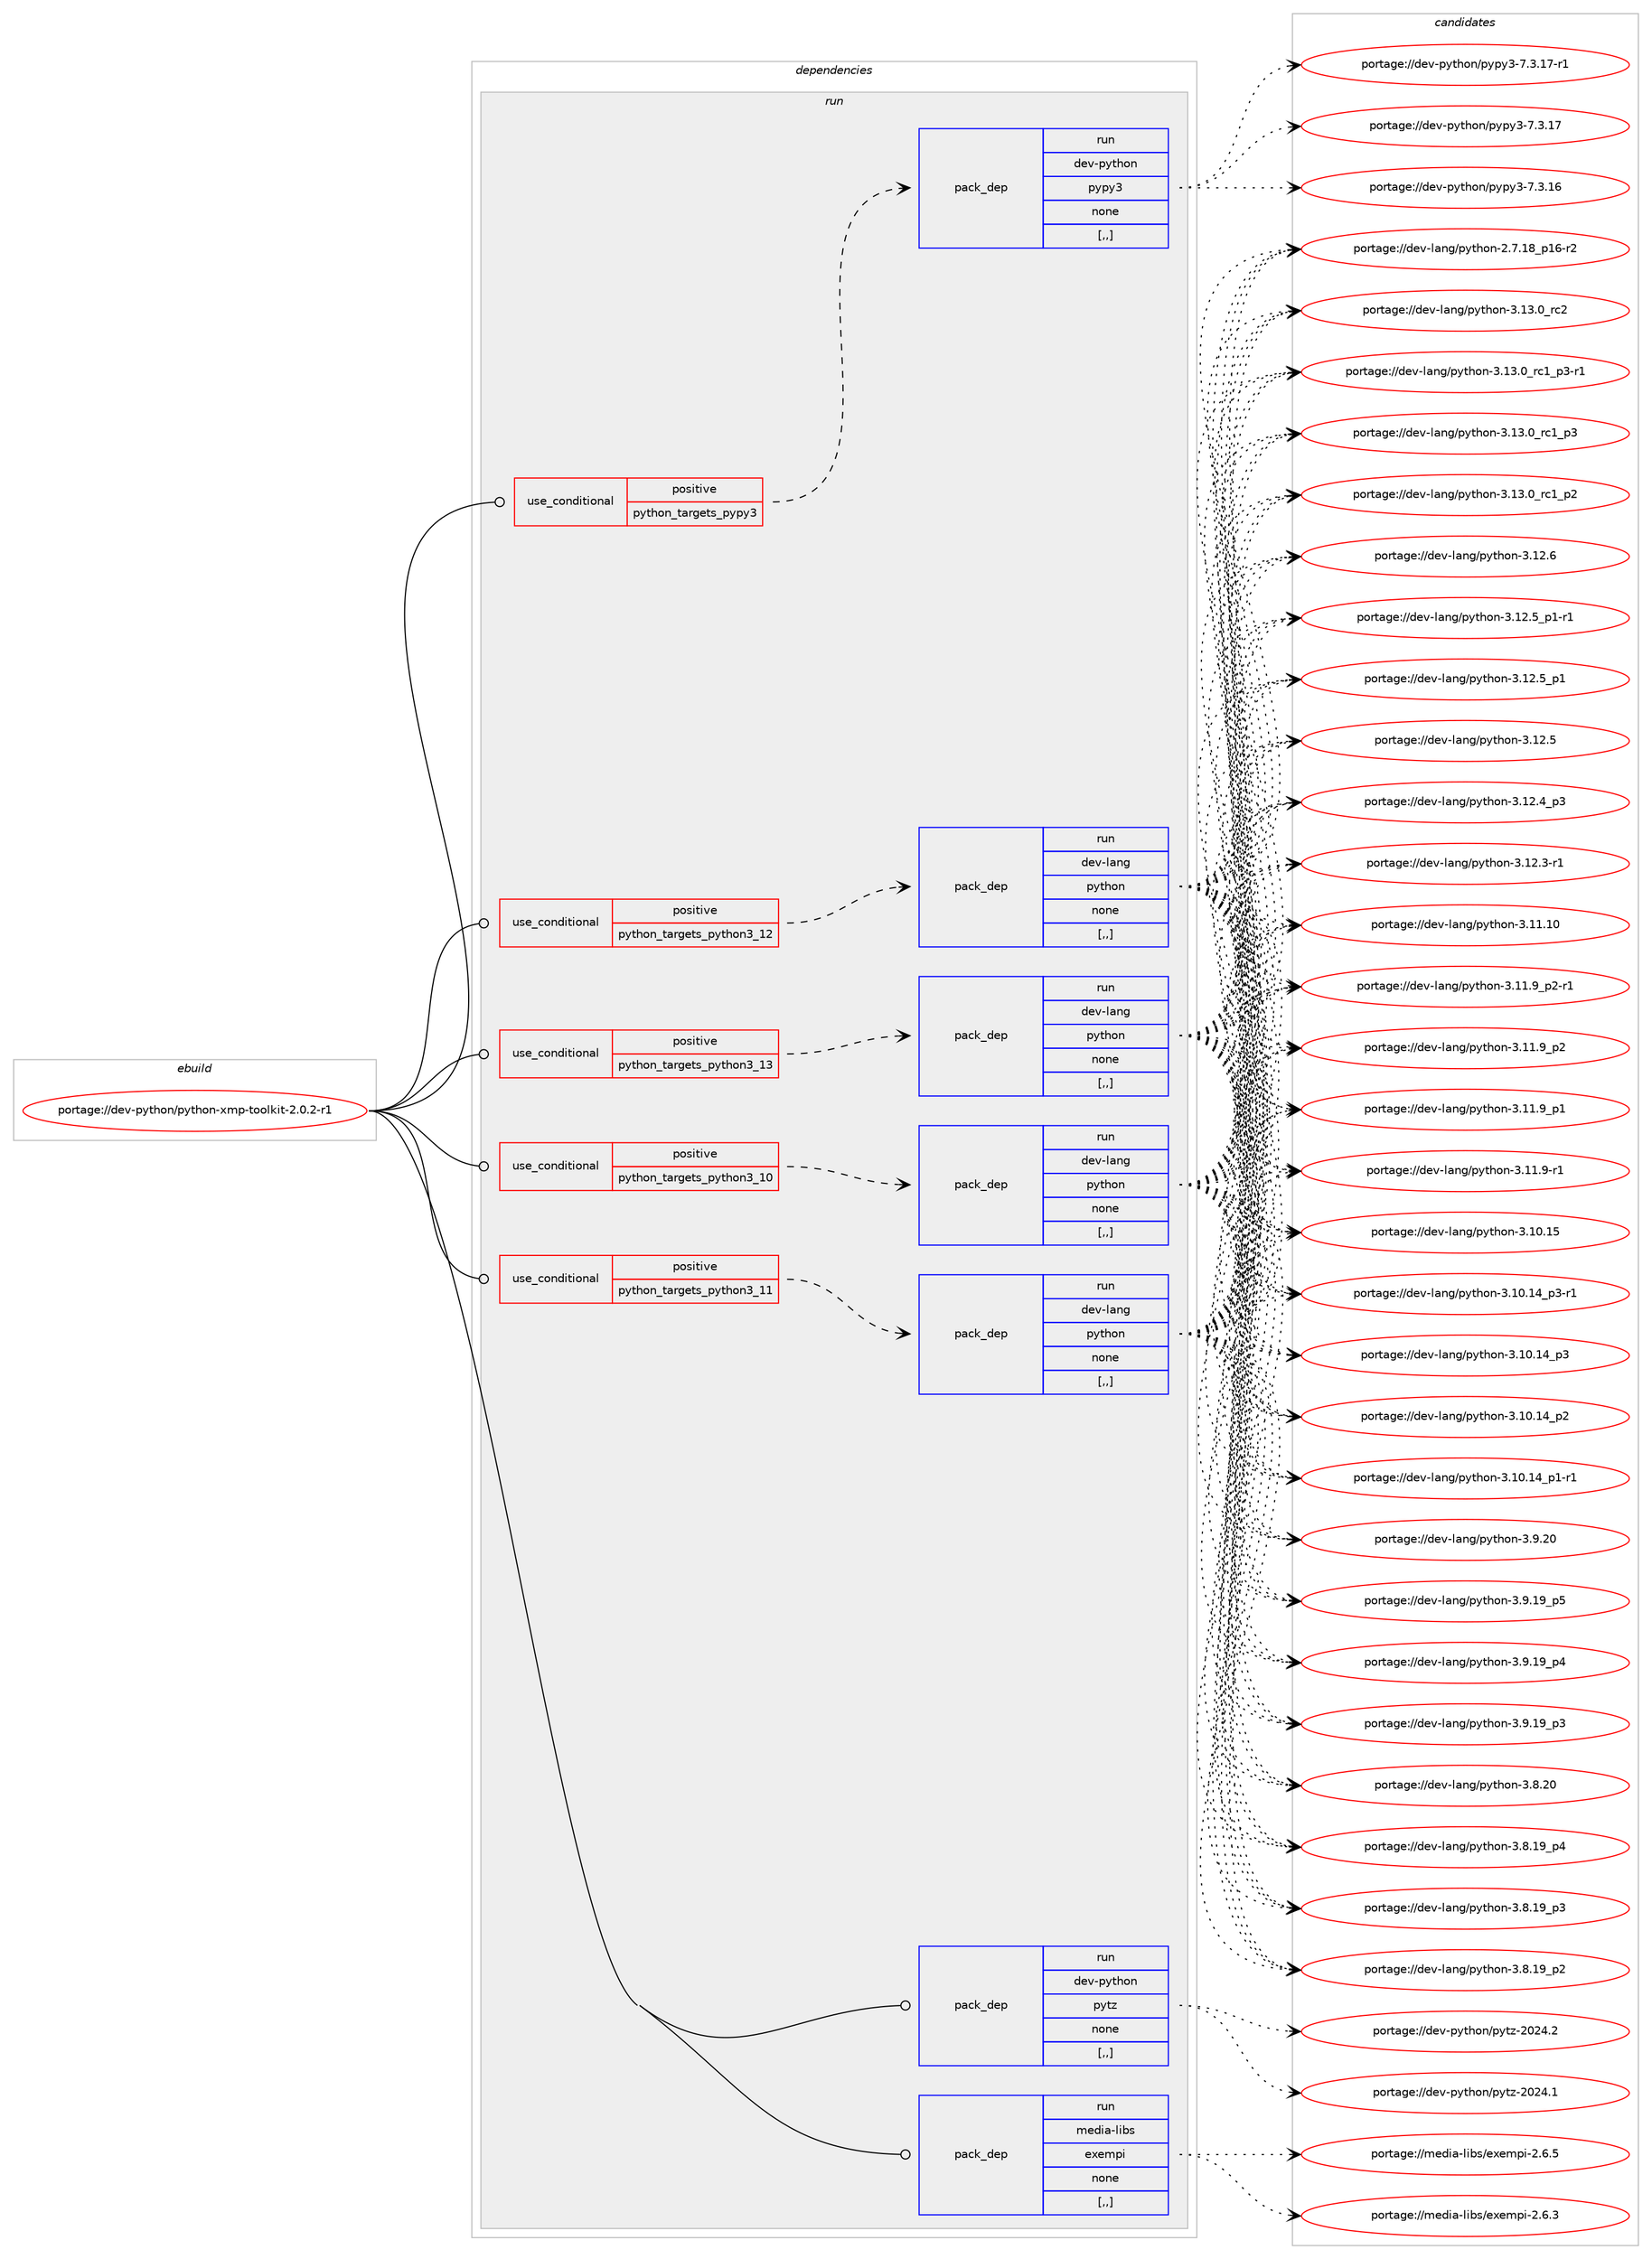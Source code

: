 digraph prolog {

# *************
# Graph options
# *************

newrank=true;
concentrate=true;
compound=true;
graph [rankdir=LR,fontname=Helvetica,fontsize=10,ranksep=1.5];#, ranksep=2.5, nodesep=0.2];
edge  [arrowhead=vee];
node  [fontname=Helvetica,fontsize=10];

# **********
# The ebuild
# **********

subgraph cluster_leftcol {
color=gray;
label=<<i>ebuild</i>>;
id [label="portage://dev-python/python-xmp-toolkit-2.0.2-r1", color=red, width=4, href="../dev-python/python-xmp-toolkit-2.0.2-r1.svg"];
}

# ****************
# The dependencies
# ****************

subgraph cluster_midcol {
color=gray;
label=<<i>dependencies</i>>;
subgraph cluster_compile {
fillcolor="#eeeeee";
style=filled;
label=<<i>compile</i>>;
}
subgraph cluster_compileandrun {
fillcolor="#eeeeee";
style=filled;
label=<<i>compile and run</i>>;
}
subgraph cluster_run {
fillcolor="#eeeeee";
style=filled;
label=<<i>run</i>>;
subgraph cond169058 {
dependency655736 [label=<<TABLE BORDER="0" CELLBORDER="1" CELLSPACING="0" CELLPADDING="4"><TR><TD ROWSPAN="3" CELLPADDING="10">use_conditional</TD></TR><TR><TD>positive</TD></TR><TR><TD>python_targets_pypy3</TD></TR></TABLE>>, shape=none, color=red];
subgraph pack481819 {
dependency655737 [label=<<TABLE BORDER="0" CELLBORDER="1" CELLSPACING="0" CELLPADDING="4" WIDTH="220"><TR><TD ROWSPAN="6" CELLPADDING="30">pack_dep</TD></TR><TR><TD WIDTH="110">run</TD></TR><TR><TD>dev-python</TD></TR><TR><TD>pypy3</TD></TR><TR><TD>none</TD></TR><TR><TD>[,,]</TD></TR></TABLE>>, shape=none, color=blue];
}
dependency655736:e -> dependency655737:w [weight=20,style="dashed",arrowhead="vee"];
}
id:e -> dependency655736:w [weight=20,style="solid",arrowhead="odot"];
subgraph cond169059 {
dependency655738 [label=<<TABLE BORDER="0" CELLBORDER="1" CELLSPACING="0" CELLPADDING="4"><TR><TD ROWSPAN="3" CELLPADDING="10">use_conditional</TD></TR><TR><TD>positive</TD></TR><TR><TD>python_targets_python3_10</TD></TR></TABLE>>, shape=none, color=red];
subgraph pack481820 {
dependency655739 [label=<<TABLE BORDER="0" CELLBORDER="1" CELLSPACING="0" CELLPADDING="4" WIDTH="220"><TR><TD ROWSPAN="6" CELLPADDING="30">pack_dep</TD></TR><TR><TD WIDTH="110">run</TD></TR><TR><TD>dev-lang</TD></TR><TR><TD>python</TD></TR><TR><TD>none</TD></TR><TR><TD>[,,]</TD></TR></TABLE>>, shape=none, color=blue];
}
dependency655738:e -> dependency655739:w [weight=20,style="dashed",arrowhead="vee"];
}
id:e -> dependency655738:w [weight=20,style="solid",arrowhead="odot"];
subgraph cond169060 {
dependency655740 [label=<<TABLE BORDER="0" CELLBORDER="1" CELLSPACING="0" CELLPADDING="4"><TR><TD ROWSPAN="3" CELLPADDING="10">use_conditional</TD></TR><TR><TD>positive</TD></TR><TR><TD>python_targets_python3_11</TD></TR></TABLE>>, shape=none, color=red];
subgraph pack481821 {
dependency655741 [label=<<TABLE BORDER="0" CELLBORDER="1" CELLSPACING="0" CELLPADDING="4" WIDTH="220"><TR><TD ROWSPAN="6" CELLPADDING="30">pack_dep</TD></TR><TR><TD WIDTH="110">run</TD></TR><TR><TD>dev-lang</TD></TR><TR><TD>python</TD></TR><TR><TD>none</TD></TR><TR><TD>[,,]</TD></TR></TABLE>>, shape=none, color=blue];
}
dependency655740:e -> dependency655741:w [weight=20,style="dashed",arrowhead="vee"];
}
id:e -> dependency655740:w [weight=20,style="solid",arrowhead="odot"];
subgraph cond169061 {
dependency655742 [label=<<TABLE BORDER="0" CELLBORDER="1" CELLSPACING="0" CELLPADDING="4"><TR><TD ROWSPAN="3" CELLPADDING="10">use_conditional</TD></TR><TR><TD>positive</TD></TR><TR><TD>python_targets_python3_12</TD></TR></TABLE>>, shape=none, color=red];
subgraph pack481822 {
dependency655743 [label=<<TABLE BORDER="0" CELLBORDER="1" CELLSPACING="0" CELLPADDING="4" WIDTH="220"><TR><TD ROWSPAN="6" CELLPADDING="30">pack_dep</TD></TR><TR><TD WIDTH="110">run</TD></TR><TR><TD>dev-lang</TD></TR><TR><TD>python</TD></TR><TR><TD>none</TD></TR><TR><TD>[,,]</TD></TR></TABLE>>, shape=none, color=blue];
}
dependency655742:e -> dependency655743:w [weight=20,style="dashed",arrowhead="vee"];
}
id:e -> dependency655742:w [weight=20,style="solid",arrowhead="odot"];
subgraph cond169062 {
dependency655744 [label=<<TABLE BORDER="0" CELLBORDER="1" CELLSPACING="0" CELLPADDING="4"><TR><TD ROWSPAN="3" CELLPADDING="10">use_conditional</TD></TR><TR><TD>positive</TD></TR><TR><TD>python_targets_python3_13</TD></TR></TABLE>>, shape=none, color=red];
subgraph pack481823 {
dependency655745 [label=<<TABLE BORDER="0" CELLBORDER="1" CELLSPACING="0" CELLPADDING="4" WIDTH="220"><TR><TD ROWSPAN="6" CELLPADDING="30">pack_dep</TD></TR><TR><TD WIDTH="110">run</TD></TR><TR><TD>dev-lang</TD></TR><TR><TD>python</TD></TR><TR><TD>none</TD></TR><TR><TD>[,,]</TD></TR></TABLE>>, shape=none, color=blue];
}
dependency655744:e -> dependency655745:w [weight=20,style="dashed",arrowhead="vee"];
}
id:e -> dependency655744:w [weight=20,style="solid",arrowhead="odot"];
subgraph pack481824 {
dependency655746 [label=<<TABLE BORDER="0" CELLBORDER="1" CELLSPACING="0" CELLPADDING="4" WIDTH="220"><TR><TD ROWSPAN="6" CELLPADDING="30">pack_dep</TD></TR><TR><TD WIDTH="110">run</TD></TR><TR><TD>dev-python</TD></TR><TR><TD>pytz</TD></TR><TR><TD>none</TD></TR><TR><TD>[,,]</TD></TR></TABLE>>, shape=none, color=blue];
}
id:e -> dependency655746:w [weight=20,style="solid",arrowhead="odot"];
subgraph pack481825 {
dependency655747 [label=<<TABLE BORDER="0" CELLBORDER="1" CELLSPACING="0" CELLPADDING="4" WIDTH="220"><TR><TD ROWSPAN="6" CELLPADDING="30">pack_dep</TD></TR><TR><TD WIDTH="110">run</TD></TR><TR><TD>media-libs</TD></TR><TR><TD>exempi</TD></TR><TR><TD>none</TD></TR><TR><TD>[,,]</TD></TR></TABLE>>, shape=none, color=blue];
}
id:e -> dependency655747:w [weight=20,style="solid",arrowhead="odot"];
}
}

# **************
# The candidates
# **************

subgraph cluster_choices {
rank=same;
color=gray;
label=<<i>candidates</i>>;

subgraph choice481819 {
color=black;
nodesep=1;
choice100101118451121211161041111104711212111212151455546514649554511449 [label="portage://dev-python/pypy3-7.3.17-r1", color=red, width=4,href="../dev-python/pypy3-7.3.17-r1.svg"];
choice10010111845112121116104111110471121211121215145554651464955 [label="portage://dev-python/pypy3-7.3.17", color=red, width=4,href="../dev-python/pypy3-7.3.17.svg"];
choice10010111845112121116104111110471121211121215145554651464954 [label="portage://dev-python/pypy3-7.3.16", color=red, width=4,href="../dev-python/pypy3-7.3.16.svg"];
dependency655737:e -> choice100101118451121211161041111104711212111212151455546514649554511449:w [style=dotted,weight="100"];
dependency655737:e -> choice10010111845112121116104111110471121211121215145554651464955:w [style=dotted,weight="100"];
dependency655737:e -> choice10010111845112121116104111110471121211121215145554651464954:w [style=dotted,weight="100"];
}
subgraph choice481820 {
color=black;
nodesep=1;
choice10010111845108971101034711212111610411111045514649514648951149950 [label="portage://dev-lang/python-3.13.0_rc2", color=red, width=4,href="../dev-lang/python-3.13.0_rc2.svg"];
choice1001011184510897110103471121211161041111104551464951464895114994995112514511449 [label="portage://dev-lang/python-3.13.0_rc1_p3-r1", color=red, width=4,href="../dev-lang/python-3.13.0_rc1_p3-r1.svg"];
choice100101118451089711010347112121116104111110455146495146489511499499511251 [label="portage://dev-lang/python-3.13.0_rc1_p3", color=red, width=4,href="../dev-lang/python-3.13.0_rc1_p3.svg"];
choice100101118451089711010347112121116104111110455146495146489511499499511250 [label="portage://dev-lang/python-3.13.0_rc1_p2", color=red, width=4,href="../dev-lang/python-3.13.0_rc1_p2.svg"];
choice10010111845108971101034711212111610411111045514649504654 [label="portage://dev-lang/python-3.12.6", color=red, width=4,href="../dev-lang/python-3.12.6.svg"];
choice1001011184510897110103471121211161041111104551464950465395112494511449 [label="portage://dev-lang/python-3.12.5_p1-r1", color=red, width=4,href="../dev-lang/python-3.12.5_p1-r1.svg"];
choice100101118451089711010347112121116104111110455146495046539511249 [label="portage://dev-lang/python-3.12.5_p1", color=red, width=4,href="../dev-lang/python-3.12.5_p1.svg"];
choice10010111845108971101034711212111610411111045514649504653 [label="portage://dev-lang/python-3.12.5", color=red, width=4,href="../dev-lang/python-3.12.5.svg"];
choice100101118451089711010347112121116104111110455146495046529511251 [label="portage://dev-lang/python-3.12.4_p3", color=red, width=4,href="../dev-lang/python-3.12.4_p3.svg"];
choice100101118451089711010347112121116104111110455146495046514511449 [label="portage://dev-lang/python-3.12.3-r1", color=red, width=4,href="../dev-lang/python-3.12.3-r1.svg"];
choice1001011184510897110103471121211161041111104551464949464948 [label="portage://dev-lang/python-3.11.10", color=red, width=4,href="../dev-lang/python-3.11.10.svg"];
choice1001011184510897110103471121211161041111104551464949465795112504511449 [label="portage://dev-lang/python-3.11.9_p2-r1", color=red, width=4,href="../dev-lang/python-3.11.9_p2-r1.svg"];
choice100101118451089711010347112121116104111110455146494946579511250 [label="portage://dev-lang/python-3.11.9_p2", color=red, width=4,href="../dev-lang/python-3.11.9_p2.svg"];
choice100101118451089711010347112121116104111110455146494946579511249 [label="portage://dev-lang/python-3.11.9_p1", color=red, width=4,href="../dev-lang/python-3.11.9_p1.svg"];
choice100101118451089711010347112121116104111110455146494946574511449 [label="portage://dev-lang/python-3.11.9-r1", color=red, width=4,href="../dev-lang/python-3.11.9-r1.svg"];
choice1001011184510897110103471121211161041111104551464948464953 [label="portage://dev-lang/python-3.10.15", color=red, width=4,href="../dev-lang/python-3.10.15.svg"];
choice100101118451089711010347112121116104111110455146494846495295112514511449 [label="portage://dev-lang/python-3.10.14_p3-r1", color=red, width=4,href="../dev-lang/python-3.10.14_p3-r1.svg"];
choice10010111845108971101034711212111610411111045514649484649529511251 [label="portage://dev-lang/python-3.10.14_p3", color=red, width=4,href="../dev-lang/python-3.10.14_p3.svg"];
choice10010111845108971101034711212111610411111045514649484649529511250 [label="portage://dev-lang/python-3.10.14_p2", color=red, width=4,href="../dev-lang/python-3.10.14_p2.svg"];
choice100101118451089711010347112121116104111110455146494846495295112494511449 [label="portage://dev-lang/python-3.10.14_p1-r1", color=red, width=4,href="../dev-lang/python-3.10.14_p1-r1.svg"];
choice10010111845108971101034711212111610411111045514657465048 [label="portage://dev-lang/python-3.9.20", color=red, width=4,href="../dev-lang/python-3.9.20.svg"];
choice100101118451089711010347112121116104111110455146574649579511253 [label="portage://dev-lang/python-3.9.19_p5", color=red, width=4,href="../dev-lang/python-3.9.19_p5.svg"];
choice100101118451089711010347112121116104111110455146574649579511252 [label="portage://dev-lang/python-3.9.19_p4", color=red, width=4,href="../dev-lang/python-3.9.19_p4.svg"];
choice100101118451089711010347112121116104111110455146574649579511251 [label="portage://dev-lang/python-3.9.19_p3", color=red, width=4,href="../dev-lang/python-3.9.19_p3.svg"];
choice10010111845108971101034711212111610411111045514656465048 [label="portage://dev-lang/python-3.8.20", color=red, width=4,href="../dev-lang/python-3.8.20.svg"];
choice100101118451089711010347112121116104111110455146564649579511252 [label="portage://dev-lang/python-3.8.19_p4", color=red, width=4,href="../dev-lang/python-3.8.19_p4.svg"];
choice100101118451089711010347112121116104111110455146564649579511251 [label="portage://dev-lang/python-3.8.19_p3", color=red, width=4,href="../dev-lang/python-3.8.19_p3.svg"];
choice100101118451089711010347112121116104111110455146564649579511250 [label="portage://dev-lang/python-3.8.19_p2", color=red, width=4,href="../dev-lang/python-3.8.19_p2.svg"];
choice100101118451089711010347112121116104111110455046554649569511249544511450 [label="portage://dev-lang/python-2.7.18_p16-r2", color=red, width=4,href="../dev-lang/python-2.7.18_p16-r2.svg"];
dependency655739:e -> choice10010111845108971101034711212111610411111045514649514648951149950:w [style=dotted,weight="100"];
dependency655739:e -> choice1001011184510897110103471121211161041111104551464951464895114994995112514511449:w [style=dotted,weight="100"];
dependency655739:e -> choice100101118451089711010347112121116104111110455146495146489511499499511251:w [style=dotted,weight="100"];
dependency655739:e -> choice100101118451089711010347112121116104111110455146495146489511499499511250:w [style=dotted,weight="100"];
dependency655739:e -> choice10010111845108971101034711212111610411111045514649504654:w [style=dotted,weight="100"];
dependency655739:e -> choice1001011184510897110103471121211161041111104551464950465395112494511449:w [style=dotted,weight="100"];
dependency655739:e -> choice100101118451089711010347112121116104111110455146495046539511249:w [style=dotted,weight="100"];
dependency655739:e -> choice10010111845108971101034711212111610411111045514649504653:w [style=dotted,weight="100"];
dependency655739:e -> choice100101118451089711010347112121116104111110455146495046529511251:w [style=dotted,weight="100"];
dependency655739:e -> choice100101118451089711010347112121116104111110455146495046514511449:w [style=dotted,weight="100"];
dependency655739:e -> choice1001011184510897110103471121211161041111104551464949464948:w [style=dotted,weight="100"];
dependency655739:e -> choice1001011184510897110103471121211161041111104551464949465795112504511449:w [style=dotted,weight="100"];
dependency655739:e -> choice100101118451089711010347112121116104111110455146494946579511250:w [style=dotted,weight="100"];
dependency655739:e -> choice100101118451089711010347112121116104111110455146494946579511249:w [style=dotted,weight="100"];
dependency655739:e -> choice100101118451089711010347112121116104111110455146494946574511449:w [style=dotted,weight="100"];
dependency655739:e -> choice1001011184510897110103471121211161041111104551464948464953:w [style=dotted,weight="100"];
dependency655739:e -> choice100101118451089711010347112121116104111110455146494846495295112514511449:w [style=dotted,weight="100"];
dependency655739:e -> choice10010111845108971101034711212111610411111045514649484649529511251:w [style=dotted,weight="100"];
dependency655739:e -> choice10010111845108971101034711212111610411111045514649484649529511250:w [style=dotted,weight="100"];
dependency655739:e -> choice100101118451089711010347112121116104111110455146494846495295112494511449:w [style=dotted,weight="100"];
dependency655739:e -> choice10010111845108971101034711212111610411111045514657465048:w [style=dotted,weight="100"];
dependency655739:e -> choice100101118451089711010347112121116104111110455146574649579511253:w [style=dotted,weight="100"];
dependency655739:e -> choice100101118451089711010347112121116104111110455146574649579511252:w [style=dotted,weight="100"];
dependency655739:e -> choice100101118451089711010347112121116104111110455146574649579511251:w [style=dotted,weight="100"];
dependency655739:e -> choice10010111845108971101034711212111610411111045514656465048:w [style=dotted,weight="100"];
dependency655739:e -> choice100101118451089711010347112121116104111110455146564649579511252:w [style=dotted,weight="100"];
dependency655739:e -> choice100101118451089711010347112121116104111110455146564649579511251:w [style=dotted,weight="100"];
dependency655739:e -> choice100101118451089711010347112121116104111110455146564649579511250:w [style=dotted,weight="100"];
dependency655739:e -> choice100101118451089711010347112121116104111110455046554649569511249544511450:w [style=dotted,weight="100"];
}
subgraph choice481821 {
color=black;
nodesep=1;
choice10010111845108971101034711212111610411111045514649514648951149950 [label="portage://dev-lang/python-3.13.0_rc2", color=red, width=4,href="../dev-lang/python-3.13.0_rc2.svg"];
choice1001011184510897110103471121211161041111104551464951464895114994995112514511449 [label="portage://dev-lang/python-3.13.0_rc1_p3-r1", color=red, width=4,href="../dev-lang/python-3.13.0_rc1_p3-r1.svg"];
choice100101118451089711010347112121116104111110455146495146489511499499511251 [label="portage://dev-lang/python-3.13.0_rc1_p3", color=red, width=4,href="../dev-lang/python-3.13.0_rc1_p3.svg"];
choice100101118451089711010347112121116104111110455146495146489511499499511250 [label="portage://dev-lang/python-3.13.0_rc1_p2", color=red, width=4,href="../dev-lang/python-3.13.0_rc1_p2.svg"];
choice10010111845108971101034711212111610411111045514649504654 [label="portage://dev-lang/python-3.12.6", color=red, width=4,href="../dev-lang/python-3.12.6.svg"];
choice1001011184510897110103471121211161041111104551464950465395112494511449 [label="portage://dev-lang/python-3.12.5_p1-r1", color=red, width=4,href="../dev-lang/python-3.12.5_p1-r1.svg"];
choice100101118451089711010347112121116104111110455146495046539511249 [label="portage://dev-lang/python-3.12.5_p1", color=red, width=4,href="../dev-lang/python-3.12.5_p1.svg"];
choice10010111845108971101034711212111610411111045514649504653 [label="portage://dev-lang/python-3.12.5", color=red, width=4,href="../dev-lang/python-3.12.5.svg"];
choice100101118451089711010347112121116104111110455146495046529511251 [label="portage://dev-lang/python-3.12.4_p3", color=red, width=4,href="../dev-lang/python-3.12.4_p3.svg"];
choice100101118451089711010347112121116104111110455146495046514511449 [label="portage://dev-lang/python-3.12.3-r1", color=red, width=4,href="../dev-lang/python-3.12.3-r1.svg"];
choice1001011184510897110103471121211161041111104551464949464948 [label="portage://dev-lang/python-3.11.10", color=red, width=4,href="../dev-lang/python-3.11.10.svg"];
choice1001011184510897110103471121211161041111104551464949465795112504511449 [label="portage://dev-lang/python-3.11.9_p2-r1", color=red, width=4,href="../dev-lang/python-3.11.9_p2-r1.svg"];
choice100101118451089711010347112121116104111110455146494946579511250 [label="portage://dev-lang/python-3.11.9_p2", color=red, width=4,href="../dev-lang/python-3.11.9_p2.svg"];
choice100101118451089711010347112121116104111110455146494946579511249 [label="portage://dev-lang/python-3.11.9_p1", color=red, width=4,href="../dev-lang/python-3.11.9_p1.svg"];
choice100101118451089711010347112121116104111110455146494946574511449 [label="portage://dev-lang/python-3.11.9-r1", color=red, width=4,href="../dev-lang/python-3.11.9-r1.svg"];
choice1001011184510897110103471121211161041111104551464948464953 [label="portage://dev-lang/python-3.10.15", color=red, width=4,href="../dev-lang/python-3.10.15.svg"];
choice100101118451089711010347112121116104111110455146494846495295112514511449 [label="portage://dev-lang/python-3.10.14_p3-r1", color=red, width=4,href="../dev-lang/python-3.10.14_p3-r1.svg"];
choice10010111845108971101034711212111610411111045514649484649529511251 [label="portage://dev-lang/python-3.10.14_p3", color=red, width=4,href="../dev-lang/python-3.10.14_p3.svg"];
choice10010111845108971101034711212111610411111045514649484649529511250 [label="portage://dev-lang/python-3.10.14_p2", color=red, width=4,href="../dev-lang/python-3.10.14_p2.svg"];
choice100101118451089711010347112121116104111110455146494846495295112494511449 [label="portage://dev-lang/python-3.10.14_p1-r1", color=red, width=4,href="../dev-lang/python-3.10.14_p1-r1.svg"];
choice10010111845108971101034711212111610411111045514657465048 [label="portage://dev-lang/python-3.9.20", color=red, width=4,href="../dev-lang/python-3.9.20.svg"];
choice100101118451089711010347112121116104111110455146574649579511253 [label="portage://dev-lang/python-3.9.19_p5", color=red, width=4,href="../dev-lang/python-3.9.19_p5.svg"];
choice100101118451089711010347112121116104111110455146574649579511252 [label="portage://dev-lang/python-3.9.19_p4", color=red, width=4,href="../dev-lang/python-3.9.19_p4.svg"];
choice100101118451089711010347112121116104111110455146574649579511251 [label="portage://dev-lang/python-3.9.19_p3", color=red, width=4,href="../dev-lang/python-3.9.19_p3.svg"];
choice10010111845108971101034711212111610411111045514656465048 [label="portage://dev-lang/python-3.8.20", color=red, width=4,href="../dev-lang/python-3.8.20.svg"];
choice100101118451089711010347112121116104111110455146564649579511252 [label="portage://dev-lang/python-3.8.19_p4", color=red, width=4,href="../dev-lang/python-3.8.19_p4.svg"];
choice100101118451089711010347112121116104111110455146564649579511251 [label="portage://dev-lang/python-3.8.19_p3", color=red, width=4,href="../dev-lang/python-3.8.19_p3.svg"];
choice100101118451089711010347112121116104111110455146564649579511250 [label="portage://dev-lang/python-3.8.19_p2", color=red, width=4,href="../dev-lang/python-3.8.19_p2.svg"];
choice100101118451089711010347112121116104111110455046554649569511249544511450 [label="portage://dev-lang/python-2.7.18_p16-r2", color=red, width=4,href="../dev-lang/python-2.7.18_p16-r2.svg"];
dependency655741:e -> choice10010111845108971101034711212111610411111045514649514648951149950:w [style=dotted,weight="100"];
dependency655741:e -> choice1001011184510897110103471121211161041111104551464951464895114994995112514511449:w [style=dotted,weight="100"];
dependency655741:e -> choice100101118451089711010347112121116104111110455146495146489511499499511251:w [style=dotted,weight="100"];
dependency655741:e -> choice100101118451089711010347112121116104111110455146495146489511499499511250:w [style=dotted,weight="100"];
dependency655741:e -> choice10010111845108971101034711212111610411111045514649504654:w [style=dotted,weight="100"];
dependency655741:e -> choice1001011184510897110103471121211161041111104551464950465395112494511449:w [style=dotted,weight="100"];
dependency655741:e -> choice100101118451089711010347112121116104111110455146495046539511249:w [style=dotted,weight="100"];
dependency655741:e -> choice10010111845108971101034711212111610411111045514649504653:w [style=dotted,weight="100"];
dependency655741:e -> choice100101118451089711010347112121116104111110455146495046529511251:w [style=dotted,weight="100"];
dependency655741:e -> choice100101118451089711010347112121116104111110455146495046514511449:w [style=dotted,weight="100"];
dependency655741:e -> choice1001011184510897110103471121211161041111104551464949464948:w [style=dotted,weight="100"];
dependency655741:e -> choice1001011184510897110103471121211161041111104551464949465795112504511449:w [style=dotted,weight="100"];
dependency655741:e -> choice100101118451089711010347112121116104111110455146494946579511250:w [style=dotted,weight="100"];
dependency655741:e -> choice100101118451089711010347112121116104111110455146494946579511249:w [style=dotted,weight="100"];
dependency655741:e -> choice100101118451089711010347112121116104111110455146494946574511449:w [style=dotted,weight="100"];
dependency655741:e -> choice1001011184510897110103471121211161041111104551464948464953:w [style=dotted,weight="100"];
dependency655741:e -> choice100101118451089711010347112121116104111110455146494846495295112514511449:w [style=dotted,weight="100"];
dependency655741:e -> choice10010111845108971101034711212111610411111045514649484649529511251:w [style=dotted,weight="100"];
dependency655741:e -> choice10010111845108971101034711212111610411111045514649484649529511250:w [style=dotted,weight="100"];
dependency655741:e -> choice100101118451089711010347112121116104111110455146494846495295112494511449:w [style=dotted,weight="100"];
dependency655741:e -> choice10010111845108971101034711212111610411111045514657465048:w [style=dotted,weight="100"];
dependency655741:e -> choice100101118451089711010347112121116104111110455146574649579511253:w [style=dotted,weight="100"];
dependency655741:e -> choice100101118451089711010347112121116104111110455146574649579511252:w [style=dotted,weight="100"];
dependency655741:e -> choice100101118451089711010347112121116104111110455146574649579511251:w [style=dotted,weight="100"];
dependency655741:e -> choice10010111845108971101034711212111610411111045514656465048:w [style=dotted,weight="100"];
dependency655741:e -> choice100101118451089711010347112121116104111110455146564649579511252:w [style=dotted,weight="100"];
dependency655741:e -> choice100101118451089711010347112121116104111110455146564649579511251:w [style=dotted,weight="100"];
dependency655741:e -> choice100101118451089711010347112121116104111110455146564649579511250:w [style=dotted,weight="100"];
dependency655741:e -> choice100101118451089711010347112121116104111110455046554649569511249544511450:w [style=dotted,weight="100"];
}
subgraph choice481822 {
color=black;
nodesep=1;
choice10010111845108971101034711212111610411111045514649514648951149950 [label="portage://dev-lang/python-3.13.0_rc2", color=red, width=4,href="../dev-lang/python-3.13.0_rc2.svg"];
choice1001011184510897110103471121211161041111104551464951464895114994995112514511449 [label="portage://dev-lang/python-3.13.0_rc1_p3-r1", color=red, width=4,href="../dev-lang/python-3.13.0_rc1_p3-r1.svg"];
choice100101118451089711010347112121116104111110455146495146489511499499511251 [label="portage://dev-lang/python-3.13.0_rc1_p3", color=red, width=4,href="../dev-lang/python-3.13.0_rc1_p3.svg"];
choice100101118451089711010347112121116104111110455146495146489511499499511250 [label="portage://dev-lang/python-3.13.0_rc1_p2", color=red, width=4,href="../dev-lang/python-3.13.0_rc1_p2.svg"];
choice10010111845108971101034711212111610411111045514649504654 [label="portage://dev-lang/python-3.12.6", color=red, width=4,href="../dev-lang/python-3.12.6.svg"];
choice1001011184510897110103471121211161041111104551464950465395112494511449 [label="portage://dev-lang/python-3.12.5_p1-r1", color=red, width=4,href="../dev-lang/python-3.12.5_p1-r1.svg"];
choice100101118451089711010347112121116104111110455146495046539511249 [label="portage://dev-lang/python-3.12.5_p1", color=red, width=4,href="../dev-lang/python-3.12.5_p1.svg"];
choice10010111845108971101034711212111610411111045514649504653 [label="portage://dev-lang/python-3.12.5", color=red, width=4,href="../dev-lang/python-3.12.5.svg"];
choice100101118451089711010347112121116104111110455146495046529511251 [label="portage://dev-lang/python-3.12.4_p3", color=red, width=4,href="../dev-lang/python-3.12.4_p3.svg"];
choice100101118451089711010347112121116104111110455146495046514511449 [label="portage://dev-lang/python-3.12.3-r1", color=red, width=4,href="../dev-lang/python-3.12.3-r1.svg"];
choice1001011184510897110103471121211161041111104551464949464948 [label="portage://dev-lang/python-3.11.10", color=red, width=4,href="../dev-lang/python-3.11.10.svg"];
choice1001011184510897110103471121211161041111104551464949465795112504511449 [label="portage://dev-lang/python-3.11.9_p2-r1", color=red, width=4,href="../dev-lang/python-3.11.9_p2-r1.svg"];
choice100101118451089711010347112121116104111110455146494946579511250 [label="portage://dev-lang/python-3.11.9_p2", color=red, width=4,href="../dev-lang/python-3.11.9_p2.svg"];
choice100101118451089711010347112121116104111110455146494946579511249 [label="portage://dev-lang/python-3.11.9_p1", color=red, width=4,href="../dev-lang/python-3.11.9_p1.svg"];
choice100101118451089711010347112121116104111110455146494946574511449 [label="portage://dev-lang/python-3.11.9-r1", color=red, width=4,href="../dev-lang/python-3.11.9-r1.svg"];
choice1001011184510897110103471121211161041111104551464948464953 [label="portage://dev-lang/python-3.10.15", color=red, width=4,href="../dev-lang/python-3.10.15.svg"];
choice100101118451089711010347112121116104111110455146494846495295112514511449 [label="portage://dev-lang/python-3.10.14_p3-r1", color=red, width=4,href="../dev-lang/python-3.10.14_p3-r1.svg"];
choice10010111845108971101034711212111610411111045514649484649529511251 [label="portage://dev-lang/python-3.10.14_p3", color=red, width=4,href="../dev-lang/python-3.10.14_p3.svg"];
choice10010111845108971101034711212111610411111045514649484649529511250 [label="portage://dev-lang/python-3.10.14_p2", color=red, width=4,href="../dev-lang/python-3.10.14_p2.svg"];
choice100101118451089711010347112121116104111110455146494846495295112494511449 [label="portage://dev-lang/python-3.10.14_p1-r1", color=red, width=4,href="../dev-lang/python-3.10.14_p1-r1.svg"];
choice10010111845108971101034711212111610411111045514657465048 [label="portage://dev-lang/python-3.9.20", color=red, width=4,href="../dev-lang/python-3.9.20.svg"];
choice100101118451089711010347112121116104111110455146574649579511253 [label="portage://dev-lang/python-3.9.19_p5", color=red, width=4,href="../dev-lang/python-3.9.19_p5.svg"];
choice100101118451089711010347112121116104111110455146574649579511252 [label="portage://dev-lang/python-3.9.19_p4", color=red, width=4,href="../dev-lang/python-3.9.19_p4.svg"];
choice100101118451089711010347112121116104111110455146574649579511251 [label="portage://dev-lang/python-3.9.19_p3", color=red, width=4,href="../dev-lang/python-3.9.19_p3.svg"];
choice10010111845108971101034711212111610411111045514656465048 [label="portage://dev-lang/python-3.8.20", color=red, width=4,href="../dev-lang/python-3.8.20.svg"];
choice100101118451089711010347112121116104111110455146564649579511252 [label="portage://dev-lang/python-3.8.19_p4", color=red, width=4,href="../dev-lang/python-3.8.19_p4.svg"];
choice100101118451089711010347112121116104111110455146564649579511251 [label="portage://dev-lang/python-3.8.19_p3", color=red, width=4,href="../dev-lang/python-3.8.19_p3.svg"];
choice100101118451089711010347112121116104111110455146564649579511250 [label="portage://dev-lang/python-3.8.19_p2", color=red, width=4,href="../dev-lang/python-3.8.19_p2.svg"];
choice100101118451089711010347112121116104111110455046554649569511249544511450 [label="portage://dev-lang/python-2.7.18_p16-r2", color=red, width=4,href="../dev-lang/python-2.7.18_p16-r2.svg"];
dependency655743:e -> choice10010111845108971101034711212111610411111045514649514648951149950:w [style=dotted,weight="100"];
dependency655743:e -> choice1001011184510897110103471121211161041111104551464951464895114994995112514511449:w [style=dotted,weight="100"];
dependency655743:e -> choice100101118451089711010347112121116104111110455146495146489511499499511251:w [style=dotted,weight="100"];
dependency655743:e -> choice100101118451089711010347112121116104111110455146495146489511499499511250:w [style=dotted,weight="100"];
dependency655743:e -> choice10010111845108971101034711212111610411111045514649504654:w [style=dotted,weight="100"];
dependency655743:e -> choice1001011184510897110103471121211161041111104551464950465395112494511449:w [style=dotted,weight="100"];
dependency655743:e -> choice100101118451089711010347112121116104111110455146495046539511249:w [style=dotted,weight="100"];
dependency655743:e -> choice10010111845108971101034711212111610411111045514649504653:w [style=dotted,weight="100"];
dependency655743:e -> choice100101118451089711010347112121116104111110455146495046529511251:w [style=dotted,weight="100"];
dependency655743:e -> choice100101118451089711010347112121116104111110455146495046514511449:w [style=dotted,weight="100"];
dependency655743:e -> choice1001011184510897110103471121211161041111104551464949464948:w [style=dotted,weight="100"];
dependency655743:e -> choice1001011184510897110103471121211161041111104551464949465795112504511449:w [style=dotted,weight="100"];
dependency655743:e -> choice100101118451089711010347112121116104111110455146494946579511250:w [style=dotted,weight="100"];
dependency655743:e -> choice100101118451089711010347112121116104111110455146494946579511249:w [style=dotted,weight="100"];
dependency655743:e -> choice100101118451089711010347112121116104111110455146494946574511449:w [style=dotted,weight="100"];
dependency655743:e -> choice1001011184510897110103471121211161041111104551464948464953:w [style=dotted,weight="100"];
dependency655743:e -> choice100101118451089711010347112121116104111110455146494846495295112514511449:w [style=dotted,weight="100"];
dependency655743:e -> choice10010111845108971101034711212111610411111045514649484649529511251:w [style=dotted,weight="100"];
dependency655743:e -> choice10010111845108971101034711212111610411111045514649484649529511250:w [style=dotted,weight="100"];
dependency655743:e -> choice100101118451089711010347112121116104111110455146494846495295112494511449:w [style=dotted,weight="100"];
dependency655743:e -> choice10010111845108971101034711212111610411111045514657465048:w [style=dotted,weight="100"];
dependency655743:e -> choice100101118451089711010347112121116104111110455146574649579511253:w [style=dotted,weight="100"];
dependency655743:e -> choice100101118451089711010347112121116104111110455146574649579511252:w [style=dotted,weight="100"];
dependency655743:e -> choice100101118451089711010347112121116104111110455146574649579511251:w [style=dotted,weight="100"];
dependency655743:e -> choice10010111845108971101034711212111610411111045514656465048:w [style=dotted,weight="100"];
dependency655743:e -> choice100101118451089711010347112121116104111110455146564649579511252:w [style=dotted,weight="100"];
dependency655743:e -> choice100101118451089711010347112121116104111110455146564649579511251:w [style=dotted,weight="100"];
dependency655743:e -> choice100101118451089711010347112121116104111110455146564649579511250:w [style=dotted,weight="100"];
dependency655743:e -> choice100101118451089711010347112121116104111110455046554649569511249544511450:w [style=dotted,weight="100"];
}
subgraph choice481823 {
color=black;
nodesep=1;
choice10010111845108971101034711212111610411111045514649514648951149950 [label="portage://dev-lang/python-3.13.0_rc2", color=red, width=4,href="../dev-lang/python-3.13.0_rc2.svg"];
choice1001011184510897110103471121211161041111104551464951464895114994995112514511449 [label="portage://dev-lang/python-3.13.0_rc1_p3-r1", color=red, width=4,href="../dev-lang/python-3.13.0_rc1_p3-r1.svg"];
choice100101118451089711010347112121116104111110455146495146489511499499511251 [label="portage://dev-lang/python-3.13.0_rc1_p3", color=red, width=4,href="../dev-lang/python-3.13.0_rc1_p3.svg"];
choice100101118451089711010347112121116104111110455146495146489511499499511250 [label="portage://dev-lang/python-3.13.0_rc1_p2", color=red, width=4,href="../dev-lang/python-3.13.0_rc1_p2.svg"];
choice10010111845108971101034711212111610411111045514649504654 [label="portage://dev-lang/python-3.12.6", color=red, width=4,href="../dev-lang/python-3.12.6.svg"];
choice1001011184510897110103471121211161041111104551464950465395112494511449 [label="portage://dev-lang/python-3.12.5_p1-r1", color=red, width=4,href="../dev-lang/python-3.12.5_p1-r1.svg"];
choice100101118451089711010347112121116104111110455146495046539511249 [label="portage://dev-lang/python-3.12.5_p1", color=red, width=4,href="../dev-lang/python-3.12.5_p1.svg"];
choice10010111845108971101034711212111610411111045514649504653 [label="portage://dev-lang/python-3.12.5", color=red, width=4,href="../dev-lang/python-3.12.5.svg"];
choice100101118451089711010347112121116104111110455146495046529511251 [label="portage://dev-lang/python-3.12.4_p3", color=red, width=4,href="../dev-lang/python-3.12.4_p3.svg"];
choice100101118451089711010347112121116104111110455146495046514511449 [label="portage://dev-lang/python-3.12.3-r1", color=red, width=4,href="../dev-lang/python-3.12.3-r1.svg"];
choice1001011184510897110103471121211161041111104551464949464948 [label="portage://dev-lang/python-3.11.10", color=red, width=4,href="../dev-lang/python-3.11.10.svg"];
choice1001011184510897110103471121211161041111104551464949465795112504511449 [label="portage://dev-lang/python-3.11.9_p2-r1", color=red, width=4,href="../dev-lang/python-3.11.9_p2-r1.svg"];
choice100101118451089711010347112121116104111110455146494946579511250 [label="portage://dev-lang/python-3.11.9_p2", color=red, width=4,href="../dev-lang/python-3.11.9_p2.svg"];
choice100101118451089711010347112121116104111110455146494946579511249 [label="portage://dev-lang/python-3.11.9_p1", color=red, width=4,href="../dev-lang/python-3.11.9_p1.svg"];
choice100101118451089711010347112121116104111110455146494946574511449 [label="portage://dev-lang/python-3.11.9-r1", color=red, width=4,href="../dev-lang/python-3.11.9-r1.svg"];
choice1001011184510897110103471121211161041111104551464948464953 [label="portage://dev-lang/python-3.10.15", color=red, width=4,href="../dev-lang/python-3.10.15.svg"];
choice100101118451089711010347112121116104111110455146494846495295112514511449 [label="portage://dev-lang/python-3.10.14_p3-r1", color=red, width=4,href="../dev-lang/python-3.10.14_p3-r1.svg"];
choice10010111845108971101034711212111610411111045514649484649529511251 [label="portage://dev-lang/python-3.10.14_p3", color=red, width=4,href="../dev-lang/python-3.10.14_p3.svg"];
choice10010111845108971101034711212111610411111045514649484649529511250 [label="portage://dev-lang/python-3.10.14_p2", color=red, width=4,href="../dev-lang/python-3.10.14_p2.svg"];
choice100101118451089711010347112121116104111110455146494846495295112494511449 [label="portage://dev-lang/python-3.10.14_p1-r1", color=red, width=4,href="../dev-lang/python-3.10.14_p1-r1.svg"];
choice10010111845108971101034711212111610411111045514657465048 [label="portage://dev-lang/python-3.9.20", color=red, width=4,href="../dev-lang/python-3.9.20.svg"];
choice100101118451089711010347112121116104111110455146574649579511253 [label="portage://dev-lang/python-3.9.19_p5", color=red, width=4,href="../dev-lang/python-3.9.19_p5.svg"];
choice100101118451089711010347112121116104111110455146574649579511252 [label="portage://dev-lang/python-3.9.19_p4", color=red, width=4,href="../dev-lang/python-3.9.19_p4.svg"];
choice100101118451089711010347112121116104111110455146574649579511251 [label="portage://dev-lang/python-3.9.19_p3", color=red, width=4,href="../dev-lang/python-3.9.19_p3.svg"];
choice10010111845108971101034711212111610411111045514656465048 [label="portage://dev-lang/python-3.8.20", color=red, width=4,href="../dev-lang/python-3.8.20.svg"];
choice100101118451089711010347112121116104111110455146564649579511252 [label="portage://dev-lang/python-3.8.19_p4", color=red, width=4,href="../dev-lang/python-3.8.19_p4.svg"];
choice100101118451089711010347112121116104111110455146564649579511251 [label="portage://dev-lang/python-3.8.19_p3", color=red, width=4,href="../dev-lang/python-3.8.19_p3.svg"];
choice100101118451089711010347112121116104111110455146564649579511250 [label="portage://dev-lang/python-3.8.19_p2", color=red, width=4,href="../dev-lang/python-3.8.19_p2.svg"];
choice100101118451089711010347112121116104111110455046554649569511249544511450 [label="portage://dev-lang/python-2.7.18_p16-r2", color=red, width=4,href="../dev-lang/python-2.7.18_p16-r2.svg"];
dependency655745:e -> choice10010111845108971101034711212111610411111045514649514648951149950:w [style=dotted,weight="100"];
dependency655745:e -> choice1001011184510897110103471121211161041111104551464951464895114994995112514511449:w [style=dotted,weight="100"];
dependency655745:e -> choice100101118451089711010347112121116104111110455146495146489511499499511251:w [style=dotted,weight="100"];
dependency655745:e -> choice100101118451089711010347112121116104111110455146495146489511499499511250:w [style=dotted,weight="100"];
dependency655745:e -> choice10010111845108971101034711212111610411111045514649504654:w [style=dotted,weight="100"];
dependency655745:e -> choice1001011184510897110103471121211161041111104551464950465395112494511449:w [style=dotted,weight="100"];
dependency655745:e -> choice100101118451089711010347112121116104111110455146495046539511249:w [style=dotted,weight="100"];
dependency655745:e -> choice10010111845108971101034711212111610411111045514649504653:w [style=dotted,weight="100"];
dependency655745:e -> choice100101118451089711010347112121116104111110455146495046529511251:w [style=dotted,weight="100"];
dependency655745:e -> choice100101118451089711010347112121116104111110455146495046514511449:w [style=dotted,weight="100"];
dependency655745:e -> choice1001011184510897110103471121211161041111104551464949464948:w [style=dotted,weight="100"];
dependency655745:e -> choice1001011184510897110103471121211161041111104551464949465795112504511449:w [style=dotted,weight="100"];
dependency655745:e -> choice100101118451089711010347112121116104111110455146494946579511250:w [style=dotted,weight="100"];
dependency655745:e -> choice100101118451089711010347112121116104111110455146494946579511249:w [style=dotted,weight="100"];
dependency655745:e -> choice100101118451089711010347112121116104111110455146494946574511449:w [style=dotted,weight="100"];
dependency655745:e -> choice1001011184510897110103471121211161041111104551464948464953:w [style=dotted,weight="100"];
dependency655745:e -> choice100101118451089711010347112121116104111110455146494846495295112514511449:w [style=dotted,weight="100"];
dependency655745:e -> choice10010111845108971101034711212111610411111045514649484649529511251:w [style=dotted,weight="100"];
dependency655745:e -> choice10010111845108971101034711212111610411111045514649484649529511250:w [style=dotted,weight="100"];
dependency655745:e -> choice100101118451089711010347112121116104111110455146494846495295112494511449:w [style=dotted,weight="100"];
dependency655745:e -> choice10010111845108971101034711212111610411111045514657465048:w [style=dotted,weight="100"];
dependency655745:e -> choice100101118451089711010347112121116104111110455146574649579511253:w [style=dotted,weight="100"];
dependency655745:e -> choice100101118451089711010347112121116104111110455146574649579511252:w [style=dotted,weight="100"];
dependency655745:e -> choice100101118451089711010347112121116104111110455146574649579511251:w [style=dotted,weight="100"];
dependency655745:e -> choice10010111845108971101034711212111610411111045514656465048:w [style=dotted,weight="100"];
dependency655745:e -> choice100101118451089711010347112121116104111110455146564649579511252:w [style=dotted,weight="100"];
dependency655745:e -> choice100101118451089711010347112121116104111110455146564649579511251:w [style=dotted,weight="100"];
dependency655745:e -> choice100101118451089711010347112121116104111110455146564649579511250:w [style=dotted,weight="100"];
dependency655745:e -> choice100101118451089711010347112121116104111110455046554649569511249544511450:w [style=dotted,weight="100"];
}
subgraph choice481824 {
color=black;
nodesep=1;
choice100101118451121211161041111104711212111612245504850524650 [label="portage://dev-python/pytz-2024.2", color=red, width=4,href="../dev-python/pytz-2024.2.svg"];
choice100101118451121211161041111104711212111612245504850524649 [label="portage://dev-python/pytz-2024.1", color=red, width=4,href="../dev-python/pytz-2024.1.svg"];
dependency655746:e -> choice100101118451121211161041111104711212111612245504850524650:w [style=dotted,weight="100"];
dependency655746:e -> choice100101118451121211161041111104711212111612245504850524649:w [style=dotted,weight="100"];
}
subgraph choice481825 {
color=black;
nodesep=1;
choice10910110010597451081059811547101120101109112105455046544653 [label="portage://media-libs/exempi-2.6.5", color=red, width=4,href="../media-libs/exempi-2.6.5.svg"];
choice10910110010597451081059811547101120101109112105455046544651 [label="portage://media-libs/exempi-2.6.3", color=red, width=4,href="../media-libs/exempi-2.6.3.svg"];
dependency655747:e -> choice10910110010597451081059811547101120101109112105455046544653:w [style=dotted,weight="100"];
dependency655747:e -> choice10910110010597451081059811547101120101109112105455046544651:w [style=dotted,weight="100"];
}
}

}
